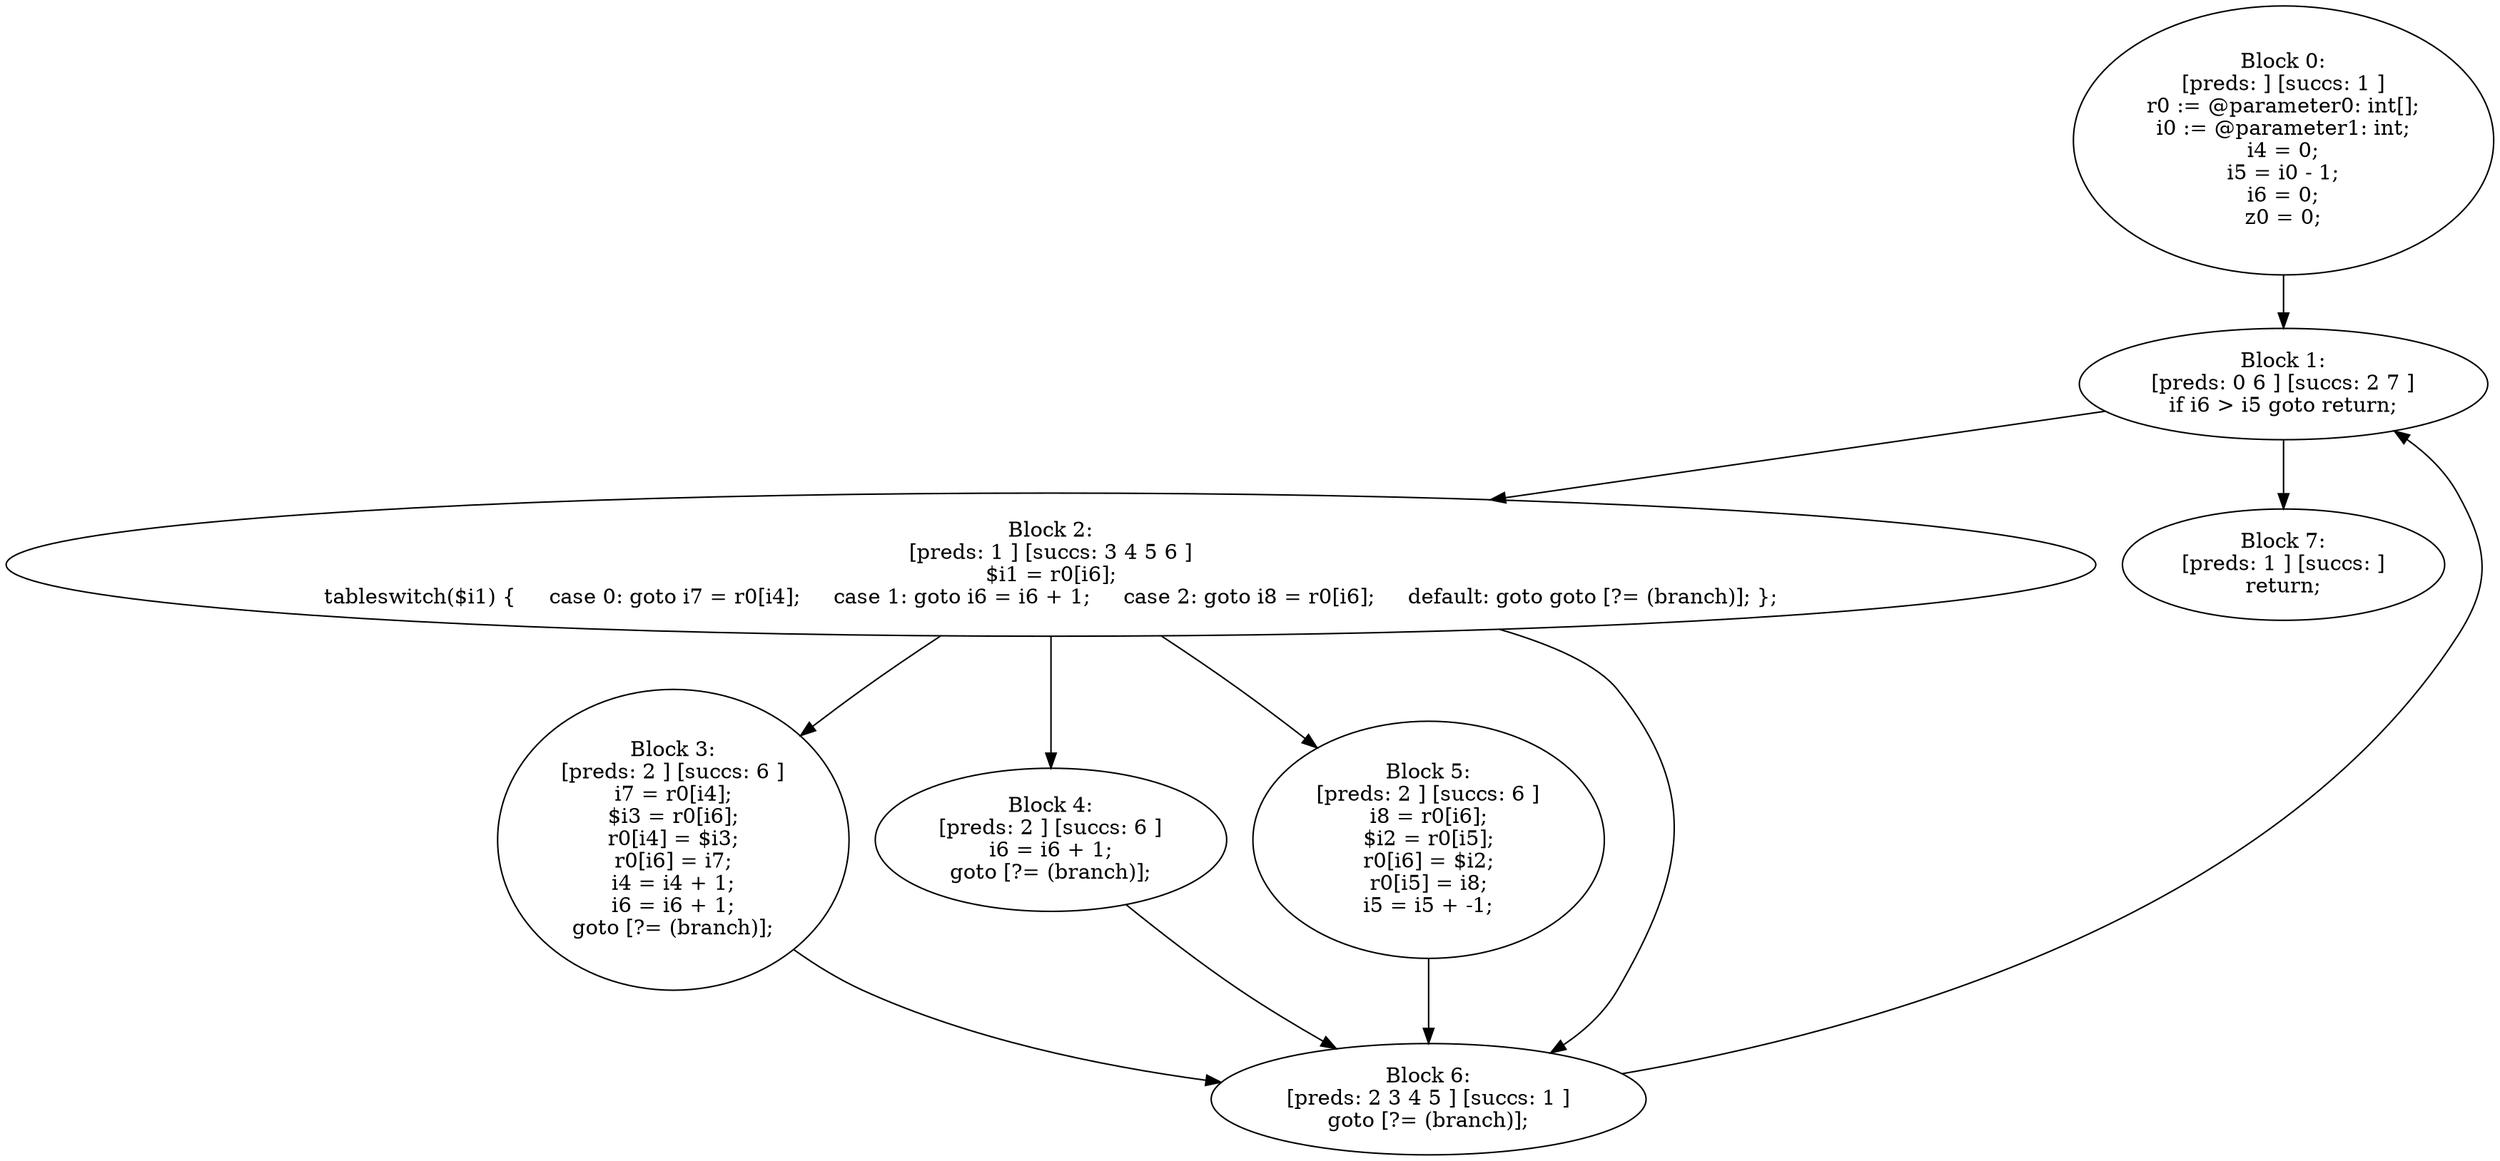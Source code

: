 digraph "unitGraph" {
    "Block 0:
[preds: ] [succs: 1 ]
r0 := @parameter0: int[];
i0 := @parameter1: int;
i4 = 0;
i5 = i0 - 1;
i6 = 0;
z0 = 0;
"
    "Block 1:
[preds: 0 6 ] [succs: 2 7 ]
if i6 > i5 goto return;
"
    "Block 2:
[preds: 1 ] [succs: 3 4 5 6 ]
$i1 = r0[i6];
tableswitch($i1) {     case 0: goto i7 = r0[i4];     case 1: goto i6 = i6 + 1;     case 2: goto i8 = r0[i6];     default: goto goto [?= (branch)]; };
"
    "Block 3:
[preds: 2 ] [succs: 6 ]
i7 = r0[i4];
$i3 = r0[i6];
r0[i4] = $i3;
r0[i6] = i7;
i4 = i4 + 1;
i6 = i6 + 1;
goto [?= (branch)];
"
    "Block 4:
[preds: 2 ] [succs: 6 ]
i6 = i6 + 1;
goto [?= (branch)];
"
    "Block 5:
[preds: 2 ] [succs: 6 ]
i8 = r0[i6];
$i2 = r0[i5];
r0[i6] = $i2;
r0[i5] = i8;
i5 = i5 + -1;
"
    "Block 6:
[preds: 2 3 4 5 ] [succs: 1 ]
goto [?= (branch)];
"
    "Block 7:
[preds: 1 ] [succs: ]
return;
"
    "Block 0:
[preds: ] [succs: 1 ]
r0 := @parameter0: int[];
i0 := @parameter1: int;
i4 = 0;
i5 = i0 - 1;
i6 = 0;
z0 = 0;
"->"Block 1:
[preds: 0 6 ] [succs: 2 7 ]
if i6 > i5 goto return;
";
    "Block 1:
[preds: 0 6 ] [succs: 2 7 ]
if i6 > i5 goto return;
"->"Block 2:
[preds: 1 ] [succs: 3 4 5 6 ]
$i1 = r0[i6];
tableswitch($i1) {     case 0: goto i7 = r0[i4];     case 1: goto i6 = i6 + 1;     case 2: goto i8 = r0[i6];     default: goto goto [?= (branch)]; };
";
    "Block 1:
[preds: 0 6 ] [succs: 2 7 ]
if i6 > i5 goto return;
"->"Block 7:
[preds: 1 ] [succs: ]
return;
";
    "Block 2:
[preds: 1 ] [succs: 3 4 5 6 ]
$i1 = r0[i6];
tableswitch($i1) {     case 0: goto i7 = r0[i4];     case 1: goto i6 = i6 + 1;     case 2: goto i8 = r0[i6];     default: goto goto [?= (branch)]; };
"->"Block 3:
[preds: 2 ] [succs: 6 ]
i7 = r0[i4];
$i3 = r0[i6];
r0[i4] = $i3;
r0[i6] = i7;
i4 = i4 + 1;
i6 = i6 + 1;
goto [?= (branch)];
";
    "Block 2:
[preds: 1 ] [succs: 3 4 5 6 ]
$i1 = r0[i6];
tableswitch($i1) {     case 0: goto i7 = r0[i4];     case 1: goto i6 = i6 + 1;     case 2: goto i8 = r0[i6];     default: goto goto [?= (branch)]; };
"->"Block 4:
[preds: 2 ] [succs: 6 ]
i6 = i6 + 1;
goto [?= (branch)];
";
    "Block 2:
[preds: 1 ] [succs: 3 4 5 6 ]
$i1 = r0[i6];
tableswitch($i1) {     case 0: goto i7 = r0[i4];     case 1: goto i6 = i6 + 1;     case 2: goto i8 = r0[i6];     default: goto goto [?= (branch)]; };
"->"Block 5:
[preds: 2 ] [succs: 6 ]
i8 = r0[i6];
$i2 = r0[i5];
r0[i6] = $i2;
r0[i5] = i8;
i5 = i5 + -1;
";
    "Block 2:
[preds: 1 ] [succs: 3 4 5 6 ]
$i1 = r0[i6];
tableswitch($i1) {     case 0: goto i7 = r0[i4];     case 1: goto i6 = i6 + 1;     case 2: goto i8 = r0[i6];     default: goto goto [?= (branch)]; };
"->"Block 6:
[preds: 2 3 4 5 ] [succs: 1 ]
goto [?= (branch)];
";
    "Block 3:
[preds: 2 ] [succs: 6 ]
i7 = r0[i4];
$i3 = r0[i6];
r0[i4] = $i3;
r0[i6] = i7;
i4 = i4 + 1;
i6 = i6 + 1;
goto [?= (branch)];
"->"Block 6:
[preds: 2 3 4 5 ] [succs: 1 ]
goto [?= (branch)];
";
    "Block 4:
[preds: 2 ] [succs: 6 ]
i6 = i6 + 1;
goto [?= (branch)];
"->"Block 6:
[preds: 2 3 4 5 ] [succs: 1 ]
goto [?= (branch)];
";
    "Block 5:
[preds: 2 ] [succs: 6 ]
i8 = r0[i6];
$i2 = r0[i5];
r0[i6] = $i2;
r0[i5] = i8;
i5 = i5 + -1;
"->"Block 6:
[preds: 2 3 4 5 ] [succs: 1 ]
goto [?= (branch)];
";
    "Block 6:
[preds: 2 3 4 5 ] [succs: 1 ]
goto [?= (branch)];
"->"Block 1:
[preds: 0 6 ] [succs: 2 7 ]
if i6 > i5 goto return;
";
}

